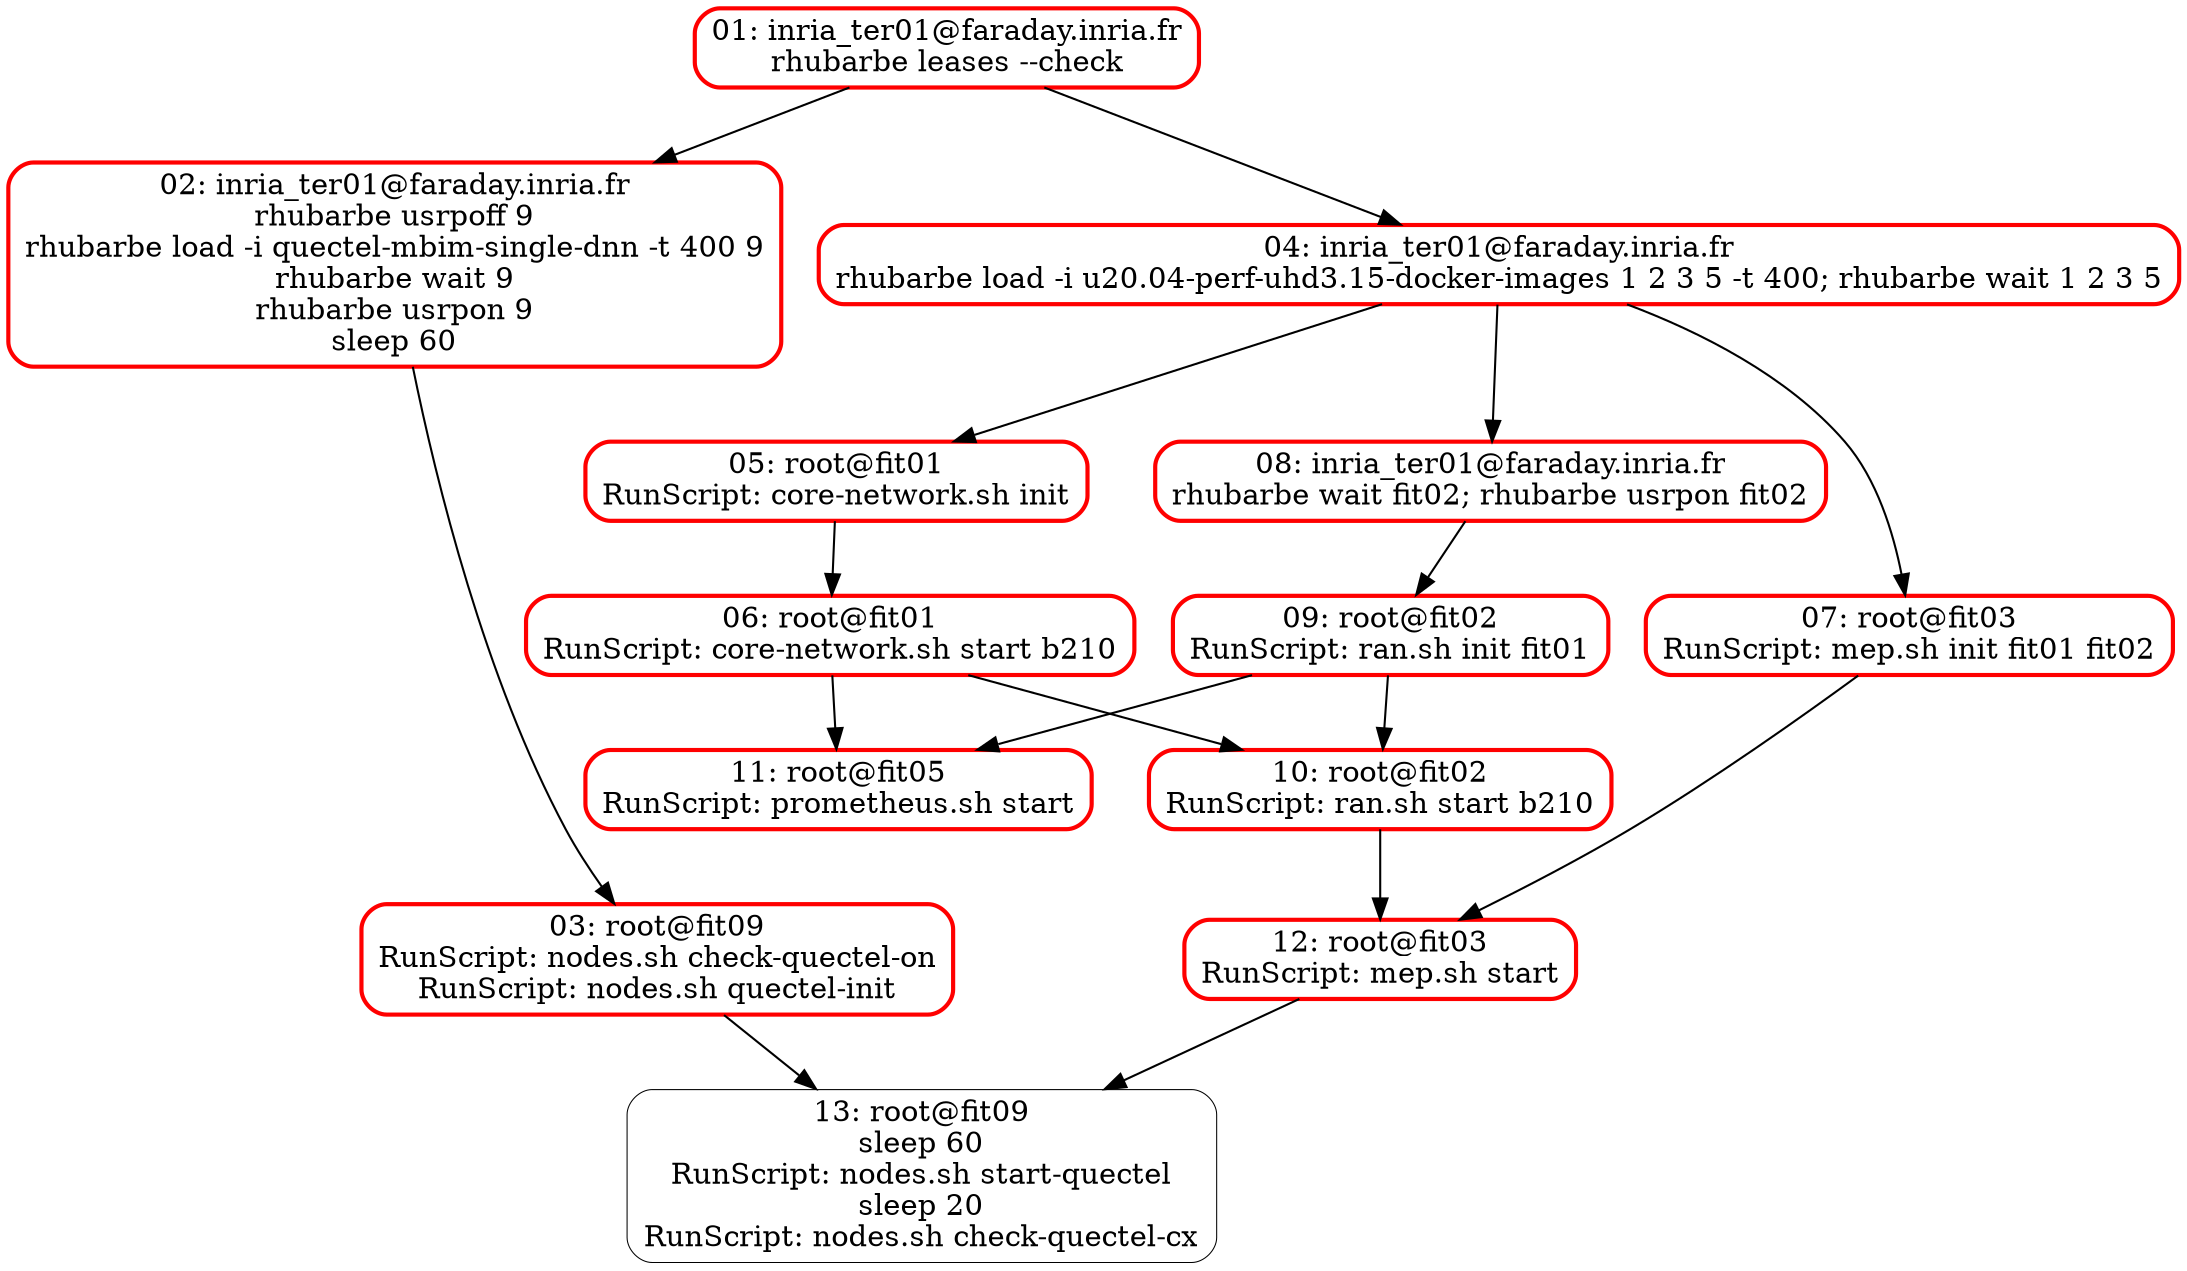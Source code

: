 digraph asynciojobs{
compound=true;
graph [];
01 [style="rounded",label="01: inria_ter01@faraday.inria.fr
rhubarbe leases --check",shape="box",color="red",penwidth="2"]
02 [style="rounded",label="02: inria_ter01@faraday.inria.fr
rhubarbe usrpoff 9
rhubarbe load -i quectel-mbim-single-dnn -t 400 9
rhubarbe wait 9
rhubarbe usrpon 9
sleep 60",shape="box",color="red",penwidth="2"]
01 -> 02;
03 [style="rounded",label="03: root@fit09
RunScript: nodes.sh check-quectel-on
RunScript: nodes.sh quectel-init",shape="box",color="red",penwidth="2"]
02 -> 03;
04 [style="rounded",label="04: inria_ter01@faraday.inria.fr
rhubarbe load -i u20.04-perf-uhd3.15-docker-images 1 2 3 5 -t 400; rhubarbe wait 1 2 3 5",shape="box",color="red",penwidth="2"]
01 -> 04;
05 [style="rounded",label="05: root@fit01
RunScript: core-network.sh init",shape="box",color="red",penwidth="2"]
04 -> 05;
06 [style="rounded",label="06: root@fit01
RunScript: core-network.sh start b210",shape="box",color="red",penwidth="2"]
05 -> 06;
07 [style="rounded",label="07: root@fit03
RunScript: mep.sh init fit01 fit02",shape="box",color="red",penwidth="2"]
04 -> 07;
08 [style="rounded",label="08: inria_ter01@faraday.inria.fr
rhubarbe wait fit02; rhubarbe usrpon fit02",shape="box",color="red",penwidth="2"]
04 -> 08;
09 [style="rounded",label="09: root@fit02
RunScript: ran.sh init fit01",shape="box",color="red",penwidth="2"]
08 -> 09;
10 [style="rounded",label="10: root@fit02
RunScript: ran.sh start b210",shape="box",color="red",penwidth="2"]
06 -> 10;
09 -> 10;
11 [style="rounded",label="11: root@fit05
RunScript: prometheus.sh start",shape="box",color="red",penwidth="2"]
06 -> 11;
09 -> 11;
12 [style="rounded",label="12: root@fit03
RunScript: mep.sh start",shape="box",color="red",penwidth="2"]
10 -> 12;
07 -> 12;
13 [style="rounded",label="13: root@fit09
sleep 60
RunScript: nodes.sh start-quectel
sleep 20
RunScript: nodes.sh check-quectel-cx",shape="box",penwidth="0.5"]
03 -> 13;
12 -> 13;
}
